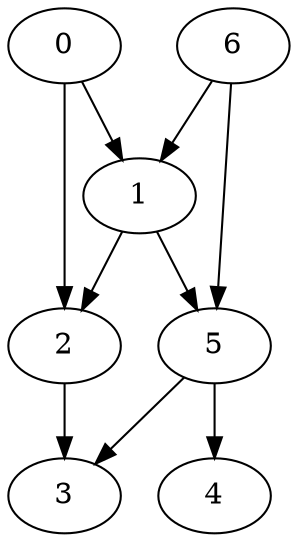 digraph {
    0 -> 1
    0 -> 2
    1 -> 5
    1 -> 2
    2 -> 3
    5 -> 3
    5 -> 4
    6 -> 1
    6 -> 5
}
